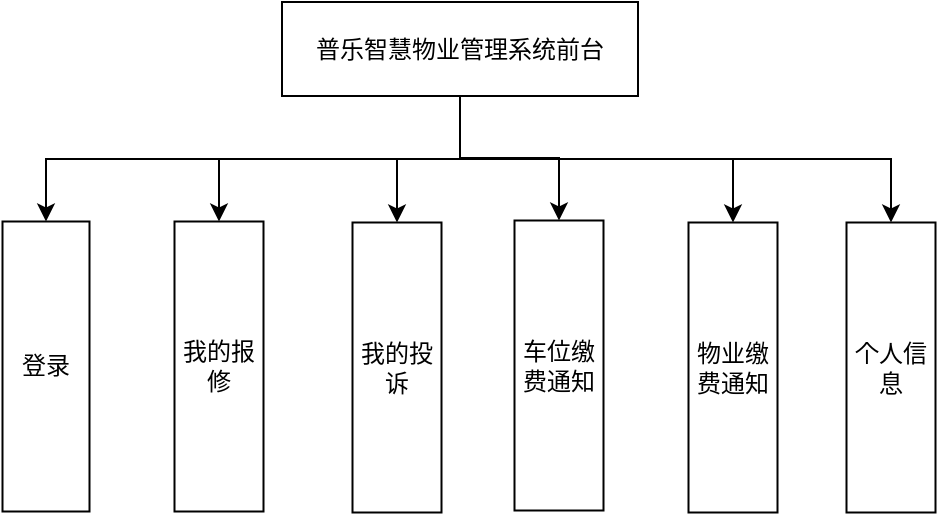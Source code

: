 <mxfile version="20.4.0" type="github" pages="2">
  <diagram id="opp1X2iaspxzvIfdc74g" name="第 1 页">
    <mxGraphModel dx="716" dy="476" grid="0" gridSize="10" guides="1" tooltips="1" connect="1" arrows="1" fold="1" page="1" pageScale="1" pageWidth="827" pageHeight="1169" math="0" shadow="0">
      <root>
        <mxCell id="0" />
        <mxCell id="1" parent="0" />
        <mxCell id="LvpfeNs3dXSM2X9tS4HE-34" style="edgeStyle=elbowEdgeStyle;rounded=0;orthogonalLoop=1;jettySize=auto;elbow=vertical;html=1;entryX=0;entryY=0.5;entryDx=0;entryDy=0;" edge="1" parent="1" source="LvpfeNs3dXSM2X9tS4HE-1" target="LvpfeNs3dXSM2X9tS4HE-26">
          <mxGeometry relative="1" as="geometry" />
        </mxCell>
        <mxCell id="LvpfeNs3dXSM2X9tS4HE-35" style="edgeStyle=elbowEdgeStyle;rounded=0;orthogonalLoop=1;jettySize=auto;elbow=vertical;html=1;entryX=0;entryY=0.5;entryDx=0;entryDy=0;" edge="1" parent="1" source="LvpfeNs3dXSM2X9tS4HE-1" target="LvpfeNs3dXSM2X9tS4HE-28">
          <mxGeometry relative="1" as="geometry" />
        </mxCell>
        <mxCell id="LvpfeNs3dXSM2X9tS4HE-36" style="edgeStyle=elbowEdgeStyle;rounded=0;orthogonalLoop=1;jettySize=auto;elbow=vertical;html=1;entryX=0;entryY=0.5;entryDx=0;entryDy=0;" edge="1" parent="1" source="LvpfeNs3dXSM2X9tS4HE-1" target="LvpfeNs3dXSM2X9tS4HE-29">
          <mxGeometry relative="1" as="geometry" />
        </mxCell>
        <mxCell id="LvpfeNs3dXSM2X9tS4HE-37" style="edgeStyle=elbowEdgeStyle;rounded=0;orthogonalLoop=1;jettySize=auto;elbow=vertical;html=1;entryX=0;entryY=0.5;entryDx=0;entryDy=0;" edge="1" parent="1" source="LvpfeNs3dXSM2X9tS4HE-1" target="LvpfeNs3dXSM2X9tS4HE-31">
          <mxGeometry relative="1" as="geometry" />
        </mxCell>
        <mxCell id="LvpfeNs3dXSM2X9tS4HE-38" style="edgeStyle=elbowEdgeStyle;rounded=0;orthogonalLoop=1;jettySize=auto;elbow=vertical;html=1;entryX=0;entryY=0.5;entryDx=0;entryDy=0;" edge="1" parent="1" source="LvpfeNs3dXSM2X9tS4HE-1" target="LvpfeNs3dXSM2X9tS4HE-32">
          <mxGeometry relative="1" as="geometry" />
        </mxCell>
        <mxCell id="LvpfeNs3dXSM2X9tS4HE-40" style="edgeStyle=elbowEdgeStyle;rounded=0;orthogonalLoop=1;jettySize=auto;elbow=vertical;html=1;entryX=0;entryY=0.5;entryDx=0;entryDy=0;" edge="1" parent="1" source="LvpfeNs3dXSM2X9tS4HE-1" target="LvpfeNs3dXSM2X9tS4HE-33">
          <mxGeometry relative="1" as="geometry" />
        </mxCell>
        <mxCell id="LvpfeNs3dXSM2X9tS4HE-1" value="普乐智慧物业管理系统前台" style="rounded=0;whiteSpace=wrap;html=1;" vertex="1" parent="1">
          <mxGeometry x="337" y="67" width="178" height="47" as="geometry" />
        </mxCell>
        <mxCell id="LvpfeNs3dXSM2X9tS4HE-26" value="登录" style="rounded=0;rotation=90;horizontal=0;verticalAlign=middle;align=center;html=1;whiteSpace=wrap;" vertex="1" parent="1">
          <mxGeometry x="146.5" y="227.5" width="145" height="43.5" as="geometry" />
        </mxCell>
        <mxCell id="LvpfeNs3dXSM2X9tS4HE-28" value="我的报修" style="rounded=0;rotation=90;horizontal=0;verticalAlign=middle;align=center;html=1;whiteSpace=wrap;labelPosition=center;verticalLabelPosition=middle;" vertex="1" parent="1">
          <mxGeometry x="233" y="227" width="145" height="44.5" as="geometry" />
        </mxCell>
        <mxCell id="LvpfeNs3dXSM2X9tS4HE-29" value="我的投诉" style="rounded=0;rotation=90;horizontal=0;verticalAlign=middle;align=center;html=1;whiteSpace=wrap;" vertex="1" parent="1">
          <mxGeometry x="322" y="227.5" width="145" height="44.5" as="geometry" />
        </mxCell>
        <mxCell id="LvpfeNs3dXSM2X9tS4HE-31" value="车位缴费通知" style="rounded=0;rotation=90;horizontal=0;verticalAlign=middle;align=center;html=1;whiteSpace=wrap;" vertex="1" parent="1">
          <mxGeometry x="403" y="226.5" width="145" height="44.5" as="geometry" />
        </mxCell>
        <mxCell id="LvpfeNs3dXSM2X9tS4HE-32" value="物业缴费通知" style="rounded=0;rotation=90;horizontal=0;verticalAlign=middle;align=center;html=1;whiteSpace=wrap;" vertex="1" parent="1">
          <mxGeometry x="490" y="227.5" width="145" height="44.5" as="geometry" />
        </mxCell>
        <mxCell id="LvpfeNs3dXSM2X9tS4HE-33" value="个人信息" style="rounded=0;rotation=90;horizontal=0;verticalAlign=middle;align=center;html=1;whiteSpace=wrap;" vertex="1" parent="1">
          <mxGeometry x="569" y="227.5" width="145" height="44.5" as="geometry" />
        </mxCell>
      </root>
    </mxGraphModel>
  </diagram>
  <diagram id="1qgxL4gEaTA139KAMWa5" name="第 2 页">
    <mxGraphModel dx="716" dy="476" grid="0" gridSize="10" guides="1" tooltips="1" connect="1" arrows="1" fold="1" page="1" pageScale="1" pageWidth="827" pageHeight="1169" math="0" shadow="0">
      <root>
        <mxCell id="0" />
        <mxCell id="1" parent="0" />
        <mxCell id="0iSJaj3ERlw8Cb3vH2Is-1" style="edgeStyle=elbowEdgeStyle;rounded=0;orthogonalLoop=1;jettySize=auto;elbow=vertical;html=1;entryX=0;entryY=0.5;entryDx=0;entryDy=0;" edge="1" parent="1" source="0iSJaj3ERlw8Cb3vH2Is-7" target="0iSJaj3ERlw8Cb3vH2Is-8">
          <mxGeometry relative="1" as="geometry" />
        </mxCell>
        <mxCell id="0iSJaj3ERlw8Cb3vH2Is-29" style="edgeStyle=elbowEdgeStyle;rounded=0;orthogonalLoop=1;jettySize=auto;elbow=vertical;html=1;entryX=0;entryY=0.5;entryDx=0;entryDy=0;" edge="1" parent="1" source="0iSJaj3ERlw8Cb3vH2Is-7" target="0iSJaj3ERlw8Cb3vH2Is-16">
          <mxGeometry relative="1" as="geometry" />
        </mxCell>
        <mxCell id="0iSJaj3ERlw8Cb3vH2Is-30" style="edgeStyle=elbowEdgeStyle;rounded=0;orthogonalLoop=1;jettySize=auto;elbow=vertical;html=1;entryX=0;entryY=0.5;entryDx=0;entryDy=0;" edge="1" parent="1" source="0iSJaj3ERlw8Cb3vH2Is-7" target="0iSJaj3ERlw8Cb3vH2Is-15">
          <mxGeometry relative="1" as="geometry" />
        </mxCell>
        <mxCell id="0iSJaj3ERlw8Cb3vH2Is-31" style="edgeStyle=elbowEdgeStyle;rounded=0;orthogonalLoop=1;jettySize=auto;elbow=vertical;html=1;entryX=0;entryY=0.5;entryDx=0;entryDy=0;" edge="1" parent="1" source="0iSJaj3ERlw8Cb3vH2Is-7" target="0iSJaj3ERlw8Cb3vH2Is-17">
          <mxGeometry relative="1" as="geometry" />
        </mxCell>
        <mxCell id="0iSJaj3ERlw8Cb3vH2Is-32" style="edgeStyle=elbowEdgeStyle;rounded=0;orthogonalLoop=1;jettySize=auto;elbow=vertical;html=1;entryX=0;entryY=0.5;entryDx=0;entryDy=0;" edge="1" parent="1" source="0iSJaj3ERlw8Cb3vH2Is-7" target="0iSJaj3ERlw8Cb3vH2Is-18">
          <mxGeometry relative="1" as="geometry" />
        </mxCell>
        <mxCell id="0iSJaj3ERlw8Cb3vH2Is-33" style="edgeStyle=elbowEdgeStyle;rounded=0;orthogonalLoop=1;jettySize=auto;elbow=vertical;html=1;entryX=0;entryY=0.5;entryDx=0;entryDy=0;" edge="1" parent="1" source="0iSJaj3ERlw8Cb3vH2Is-7" target="0iSJaj3ERlw8Cb3vH2Is-19">
          <mxGeometry relative="1" as="geometry" />
        </mxCell>
        <mxCell id="0iSJaj3ERlw8Cb3vH2Is-34" style="edgeStyle=elbowEdgeStyle;rounded=0;orthogonalLoop=1;jettySize=auto;elbow=vertical;html=1;entryX=0;entryY=0.5;entryDx=0;entryDy=0;" edge="1" parent="1" source="0iSJaj3ERlw8Cb3vH2Is-7" target="0iSJaj3ERlw8Cb3vH2Is-20">
          <mxGeometry relative="1" as="geometry" />
        </mxCell>
        <mxCell id="0iSJaj3ERlw8Cb3vH2Is-35" style="edgeStyle=elbowEdgeStyle;rounded=0;orthogonalLoop=1;jettySize=auto;elbow=vertical;html=1;entryX=0;entryY=0.52;entryDx=0;entryDy=0;entryPerimeter=0;" edge="1" parent="1" source="0iSJaj3ERlw8Cb3vH2Is-7" target="0iSJaj3ERlw8Cb3vH2Is-21">
          <mxGeometry relative="1" as="geometry" />
        </mxCell>
        <mxCell id="0iSJaj3ERlw8Cb3vH2Is-36" style="edgeStyle=elbowEdgeStyle;rounded=0;orthogonalLoop=1;jettySize=auto;elbow=vertical;html=1;entryX=0;entryY=0.5;entryDx=0;entryDy=0;" edge="1" parent="1" source="0iSJaj3ERlw8Cb3vH2Is-7" target="0iSJaj3ERlw8Cb3vH2Is-22">
          <mxGeometry relative="1" as="geometry" />
        </mxCell>
        <mxCell id="0iSJaj3ERlw8Cb3vH2Is-37" style="edgeStyle=elbowEdgeStyle;rounded=0;orthogonalLoop=1;jettySize=auto;elbow=vertical;html=1;entryX=0;entryY=0.5;entryDx=0;entryDy=0;" edge="1" parent="1" source="0iSJaj3ERlw8Cb3vH2Is-7" target="0iSJaj3ERlw8Cb3vH2Is-23">
          <mxGeometry relative="1" as="geometry" />
        </mxCell>
        <mxCell id="0iSJaj3ERlw8Cb3vH2Is-38" style="edgeStyle=elbowEdgeStyle;rounded=0;orthogonalLoop=1;jettySize=auto;elbow=vertical;html=1;entryX=0;entryY=0.5;entryDx=0;entryDy=0;" edge="1" parent="1" source="0iSJaj3ERlw8Cb3vH2Is-7" target="0iSJaj3ERlw8Cb3vH2Is-24">
          <mxGeometry relative="1" as="geometry" />
        </mxCell>
        <mxCell id="0iSJaj3ERlw8Cb3vH2Is-39" style="edgeStyle=elbowEdgeStyle;rounded=0;orthogonalLoop=1;jettySize=auto;elbow=vertical;html=1;entryX=0;entryY=0.5;entryDx=0;entryDy=0;" edge="1" parent="1" source="0iSJaj3ERlw8Cb3vH2Is-7" target="0iSJaj3ERlw8Cb3vH2Is-25">
          <mxGeometry relative="1" as="geometry" />
        </mxCell>
        <mxCell id="0iSJaj3ERlw8Cb3vH2Is-40" style="edgeStyle=elbowEdgeStyle;rounded=0;orthogonalLoop=1;jettySize=auto;elbow=vertical;html=1;entryX=0;entryY=0.5;entryDx=0;entryDy=0;" edge="1" parent="1" source="0iSJaj3ERlw8Cb3vH2Is-7" target="0iSJaj3ERlw8Cb3vH2Is-26">
          <mxGeometry relative="1" as="geometry" />
        </mxCell>
        <mxCell id="0iSJaj3ERlw8Cb3vH2Is-7" value="普乐智慧物业管理系统后台" style="rounded=0;whiteSpace=wrap;html=1;" vertex="1" parent="1">
          <mxGeometry x="337" y="67" width="178" height="47" as="geometry" />
        </mxCell>
        <mxCell id="0iSJaj3ERlw8Cb3vH2Is-8" value="登录" style="rounded=0;rotation=90;horizontal=0;verticalAlign=middle;align=center;html=1;whiteSpace=wrap;" vertex="1" parent="1">
          <mxGeometry x="-32" y="240" width="145" height="25" as="geometry" />
        </mxCell>
        <mxCell id="0iSJaj3ERlw8Cb3vH2Is-15" value="房屋管理" style="rounded=0;rotation=90;horizontal=0;verticalAlign=middle;align=center;html=1;whiteSpace=wrap;" vertex="1" parent="1">
          <mxGeometry x="80" y="240" width="145" height="25" as="geometry" />
        </mxCell>
        <mxCell id="0iSJaj3ERlw8Cb3vH2Is-16" value="楼宇管理" style="rounded=0;rotation=90;horizontal=0;verticalAlign=middle;align=center;html=1;whiteSpace=wrap;" vertex="1" parent="1">
          <mxGeometry x="23" y="240" width="145" height="25" as="geometry" />
        </mxCell>
        <mxCell id="0iSJaj3ERlw8Cb3vH2Is-17" value="业主管理" style="rounded=0;rotation=90;horizontal=0;verticalAlign=middle;align=center;html=1;whiteSpace=wrap;" vertex="1" parent="1">
          <mxGeometry x="139" y="240" width="145" height="25" as="geometry" />
        </mxCell>
        <mxCell id="0iSJaj3ERlw8Cb3vH2Is-18" value="财务管理" style="rounded=0;rotation=90;horizontal=0;verticalAlign=middle;align=center;html=1;whiteSpace=wrap;" vertex="1" parent="1">
          <mxGeometry x="199" y="240" width="145" height="25" as="geometry" />
        </mxCell>
        <mxCell id="0iSJaj3ERlw8Cb3vH2Is-19" value="车位信息管理" style="rounded=0;rotation=90;horizontal=0;verticalAlign=middle;align=center;html=1;whiteSpace=wrap;" vertex="1" parent="1">
          <mxGeometry x="255.5" y="240" width="145" height="25" as="geometry" />
        </mxCell>
        <mxCell id="0iSJaj3ERlw8Cb3vH2Is-20" value="车位缴费信息管理" style="rounded=0;rotation=90;horizontal=0;verticalAlign=middle;align=center;html=1;whiteSpace=wrap;" vertex="1" parent="1">
          <mxGeometry x="315" y="240" width="145" height="25" as="geometry" />
        </mxCell>
        <mxCell id="0iSJaj3ERlw8Cb3vH2Is-21" value="物业缴费管理" style="rounded=0;rotation=90;horizontal=0;verticalAlign=middle;align=center;html=1;whiteSpace=wrap;" vertex="1" parent="1">
          <mxGeometry x="378" y="240" width="145" height="25" as="geometry" />
        </mxCell>
        <mxCell id="0iSJaj3ERlw8Cb3vH2Is-22" value="抄表管理" style="rounded=0;rotation=90;horizontal=0;verticalAlign=middle;align=center;html=1;whiteSpace=wrap;" vertex="1" parent="1">
          <mxGeometry x="435" y="240" width="145" height="25" as="geometry" />
        </mxCell>
        <mxCell id="0iSJaj3ERlw8Cb3vH2Is-23" value="报修管理" style="rounded=0;rotation=90;horizontal=0;verticalAlign=middle;align=center;html=1;whiteSpace=wrap;" vertex="1" parent="1">
          <mxGeometry x="492" y="240" width="145" height="25" as="geometry" />
        </mxCell>
        <mxCell id="0iSJaj3ERlw8Cb3vH2Is-24" value="投诉管理" style="rounded=0;rotation=90;horizontal=0;verticalAlign=middle;align=center;html=1;whiteSpace=wrap;" vertex="1" parent="1">
          <mxGeometry x="547" y="240" width="145" height="25" as="geometry" />
        </mxCell>
        <mxCell id="0iSJaj3ERlw8Cb3vH2Is-25" value="用户管理" style="rounded=0;rotation=90;horizontal=0;verticalAlign=middle;align=center;html=1;whiteSpace=wrap;" vertex="1" parent="1">
          <mxGeometry x="602" y="240" width="145" height="25" as="geometry" />
        </mxCell>
        <mxCell id="0iSJaj3ERlw8Cb3vH2Is-26" value="数据统计分析" style="rounded=0;rotation=90;horizontal=0;verticalAlign=middle;align=center;html=1;whiteSpace=wrap;" vertex="1" parent="1">
          <mxGeometry x="648" y="240" width="145" height="25" as="geometry" />
        </mxCell>
      </root>
    </mxGraphModel>
  </diagram>
</mxfile>
